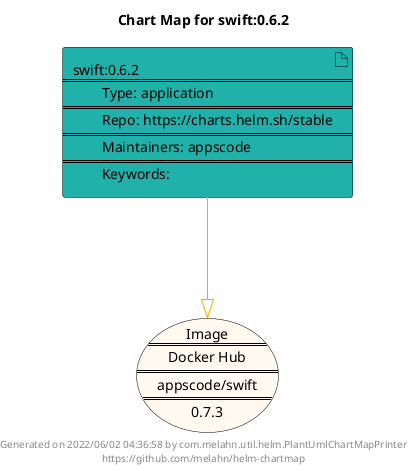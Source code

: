 @startuml
skinparam linetype ortho
skinparam backgroundColor white
skinparam usecaseBorderColor black
skinparam usecaseArrowColor LightSlateGray
skinparam artifactBorderColor black
skinparam artifactArrowColor LightSlateGray

title Chart Map for swift:0.6.2

'There is one referenced Helm Chart
artifact "swift:0.6.2\n====\n\tType: application\n====\n\tRepo: https://charts.helm.sh/stable\n====\n\tMaintainers: appscode\n====\n\tKeywords: " as swift_0_6_2 #LightSeaGreen

'There is one referenced Docker Image
usecase "Image\n====\nDocker Hub\n====\nappscode/swift\n====\n0.7.3" as appscode_swift_0_7_3 #FloralWhite

'Chart Dependencies
swift_0_6_2--[#orange]-|>appscode_swift_0_7_3

center footer Generated on 2022/06/02 04:36:58 by com.melahn.util.helm.PlantUmlChartMapPrinter\nhttps://github.com/melahn/helm-chartmap
@enduml
